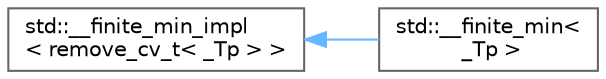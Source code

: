 digraph "Graphical Class Hierarchy"
{
 // LATEX_PDF_SIZE
  bgcolor="transparent";
  edge [fontname=Helvetica,fontsize=10,labelfontname=Helvetica,labelfontsize=10];
  node [fontname=Helvetica,fontsize=10,shape=box,height=0.2,width=0.4];
  rankdir="LR";
  Node0 [id="Node000000",label="std::__finite_min_impl\l\< remove_cv_t\< _Tp \> \>",height=0.2,width=0.4,color="grey40", fillcolor="white", style="filled",URL="$structstd_1_1____finite__min__impl.html",tooltip=" "];
  Node0 -> Node1 [id="edge351_Node000000_Node000001",dir="back",color="steelblue1",style="solid",tooltip=" "];
  Node1 [id="Node000001",label="std::__finite_min\<\l _Tp \>",height=0.2,width=0.4,color="grey40", fillcolor="white", style="filled",URL="$structstd_1_1____finite__min.html",tooltip=" "];
}
